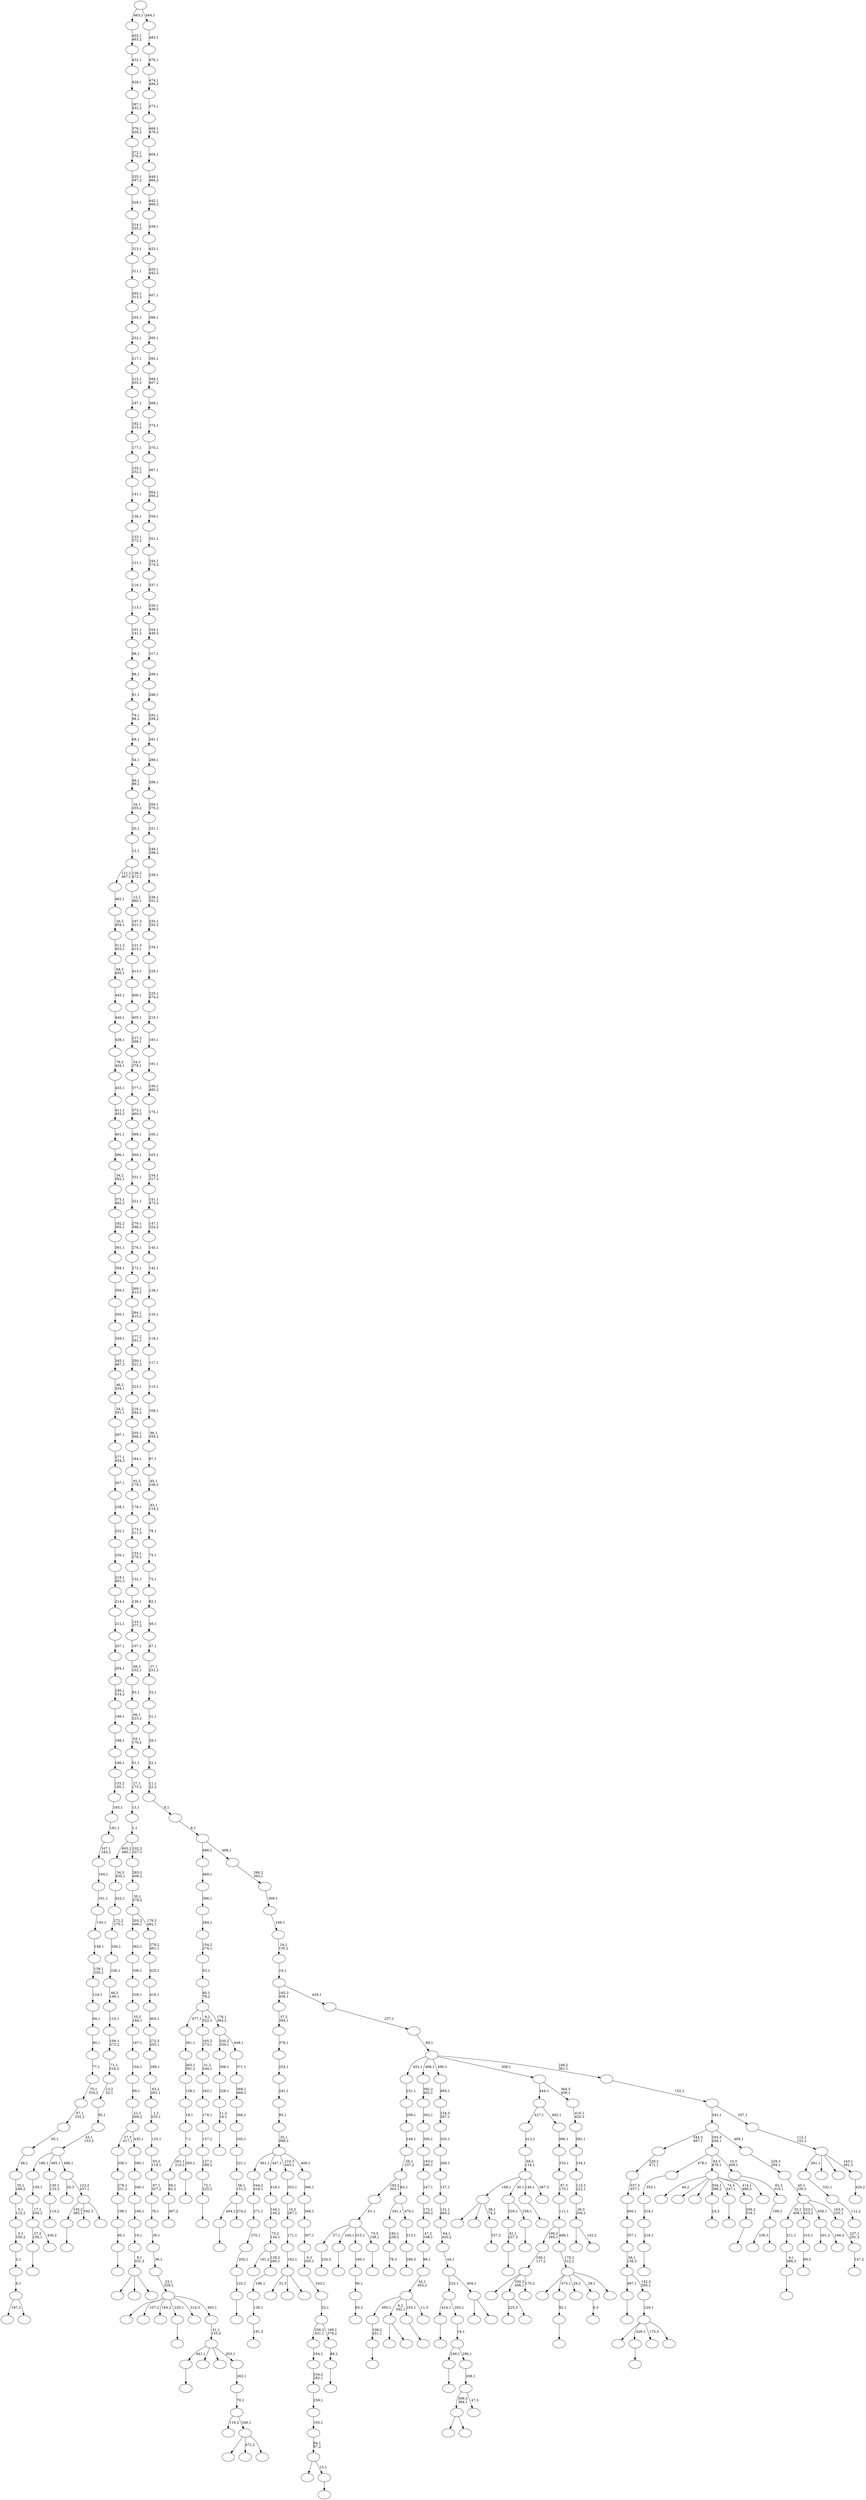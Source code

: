 digraph T {
	600 [label=""]
	599 [label=""]
	598 [label=""]
	597 [label=""]
	596 [label=""]
	595 [label=""]
	594 [label=""]
	593 [label=""]
	592 [label=""]
	591 [label=""]
	590 [label=""]
	589 [label=""]
	588 [label=""]
	587 [label=""]
	586 [label=""]
	585 [label=""]
	584 [label=""]
	583 [label=""]
	582 [label=""]
	581 [label=""]
	580 [label=""]
	579 [label=""]
	578 [label=""]
	577 [label=""]
	576 [label=""]
	575 [label=""]
	574 [label=""]
	573 [label=""]
	572 [label=""]
	571 [label=""]
	570 [label=""]
	569 [label=""]
	568 [label=""]
	567 [label=""]
	566 [label=""]
	565 [label=""]
	564 [label=""]
	563 [label=""]
	562 [label=""]
	561 [label=""]
	560 [label=""]
	559 [label=""]
	558 [label=""]
	557 [label=""]
	556 [label=""]
	555 [label=""]
	554 [label=""]
	553 [label=""]
	552 [label=""]
	551 [label=""]
	550 [label=""]
	549 [label=""]
	548 [label=""]
	547 [label=""]
	546 [label=""]
	545 [label=""]
	544 [label=""]
	543 [label=""]
	542 [label=""]
	541 [label=""]
	540 [label=""]
	539 [label=""]
	538 [label=""]
	537 [label=""]
	536 [label=""]
	535 [label=""]
	534 [label=""]
	533 [label=""]
	532 [label=""]
	531 [label=""]
	530 [label=""]
	529 [label=""]
	528 [label=""]
	527 [label=""]
	526 [label=""]
	525 [label=""]
	524 [label=""]
	523 [label=""]
	522 [label=""]
	521 [label=""]
	520 [label=""]
	519 [label=""]
	518 [label=""]
	517 [label=""]
	516 [label=""]
	515 [label=""]
	514 [label=""]
	513 [label=""]
	512 [label=""]
	511 [label=""]
	510 [label=""]
	509 [label=""]
	508 [label=""]
	507 [label=""]
	506 [label=""]
	505 [label=""]
	504 [label=""]
	503 [label=""]
	502 [label=""]
	501 [label=""]
	500 [label=""]
	499 [label=""]
	498 [label=""]
	497 [label=""]
	496 [label=""]
	495 [label=""]
	494 [label=""]
	493 [label=""]
	492 [label=""]
	491 [label=""]
	490 [label=""]
	489 [label=""]
	488 [label=""]
	487 [label=""]
	486 [label=""]
	485 [label=""]
	484 [label=""]
	483 [label=""]
	482 [label=""]
	481 [label=""]
	480 [label=""]
	479 [label=""]
	478 [label=""]
	477 [label=""]
	476 [label=""]
	475 [label=""]
	474 [label=""]
	473 [label=""]
	472 [label=""]
	471 [label=""]
	470 [label=""]
	469 [label=""]
	468 [label=""]
	467 [label=""]
	466 [label=""]
	465 [label=""]
	464 [label=""]
	463 [label=""]
	462 [label=""]
	461 [label=""]
	460 [label=""]
	459 [label=""]
	458 [label=""]
	457 [label=""]
	456 [label=""]
	455 [label=""]
	454 [label=""]
	453 [label=""]
	452 [label=""]
	451 [label=""]
	450 [label=""]
	449 [label=""]
	448 [label=""]
	447 [label=""]
	446 [label=""]
	445 [label=""]
	444 [label=""]
	443 [label=""]
	442 [label=""]
	441 [label=""]
	440 [label=""]
	439 [label=""]
	438 [label=""]
	437 [label=""]
	436 [label=""]
	435 [label=""]
	434 [label=""]
	433 [label=""]
	432 [label=""]
	431 [label=""]
	430 [label=""]
	429 [label=""]
	428 [label=""]
	427 [label=""]
	426 [label=""]
	425 [label=""]
	424 [label=""]
	423 [label=""]
	422 [label=""]
	421 [label=""]
	420 [label=""]
	419 [label=""]
	418 [label=""]
	417 [label=""]
	416 [label=""]
	415 [label=""]
	414 [label=""]
	413 [label=""]
	412 [label=""]
	411 [label=""]
	410 [label=""]
	409 [label=""]
	408 [label=""]
	407 [label=""]
	406 [label=""]
	405 [label=""]
	404 [label=""]
	403 [label=""]
	402 [label=""]
	401 [label=""]
	400 [label=""]
	399 [label=""]
	398 [label=""]
	397 [label=""]
	396 [label=""]
	395 [label=""]
	394 [label=""]
	393 [label=""]
	392 [label=""]
	391 [label=""]
	390 [label=""]
	389 [label=""]
	388 [label=""]
	387 [label=""]
	386 [label=""]
	385 [label=""]
	384 [label=""]
	383 [label=""]
	382 [label=""]
	381 [label=""]
	380 [label=""]
	379 [label=""]
	378 [label=""]
	377 [label=""]
	376 [label=""]
	375 [label=""]
	374 [label=""]
	373 [label=""]
	372 [label=""]
	371 [label=""]
	370 [label=""]
	369 [label=""]
	368 [label=""]
	367 [label=""]
	366 [label=""]
	365 [label=""]
	364 [label=""]
	363 [label=""]
	362 [label=""]
	361 [label=""]
	360 [label=""]
	359 [label=""]
	358 [label=""]
	357 [label=""]
	356 [label=""]
	355 [label=""]
	354 [label=""]
	353 [label=""]
	352 [label=""]
	351 [label=""]
	350 [label=""]
	349 [label=""]
	348 [label=""]
	347 [label=""]
	346 [label=""]
	345 [label=""]
	344 [label=""]
	343 [label=""]
	342 [label=""]
	341 [label=""]
	340 [label=""]
	339 [label=""]
	338 [label=""]
	337 [label=""]
	336 [label=""]
	335 [label=""]
	334 [label=""]
	333 [label=""]
	332 [label=""]
	331 [label=""]
	330 [label=""]
	329 [label=""]
	328 [label=""]
	327 [label=""]
	326 [label=""]
	325 [label=""]
	324 [label=""]
	323 [label=""]
	322 [label=""]
	321 [label=""]
	320 [label=""]
	319 [label=""]
	318 [label=""]
	317 [label=""]
	316 [label=""]
	315 [label=""]
	314 [label=""]
	313 [label=""]
	312 [label=""]
	311 [label=""]
	310 [label=""]
	309 [label=""]
	308 [label=""]
	307 [label=""]
	306 [label=""]
	305 [label=""]
	304 [label=""]
	303 [label=""]
	302 [label=""]
	301 [label=""]
	300 [label=""]
	299 [label=""]
	298 [label=""]
	297 [label=""]
	296 [label=""]
	295 [label=""]
	294 [label=""]
	293 [label=""]
	292 [label=""]
	291 [label=""]
	290 [label=""]
	289 [label=""]
	288 [label=""]
	287 [label=""]
	286 [label=""]
	285 [label=""]
	284 [label=""]
	283 [label=""]
	282 [label=""]
	281 [label=""]
	280 [label=""]
	279 [label=""]
	278 [label=""]
	277 [label=""]
	276 [label=""]
	275 [label=""]
	274 [label=""]
	273 [label=""]
	272 [label=""]
	271 [label=""]
	270 [label=""]
	269 [label=""]
	268 [label=""]
	267 [label=""]
	266 [label=""]
	265 [label=""]
	264 [label=""]
	263 [label=""]
	262 [label=""]
	261 [label=""]
	260 [label=""]
	259 [label=""]
	258 [label=""]
	257 [label=""]
	256 [label=""]
	255 [label=""]
	254 [label=""]
	253 [label=""]
	252 [label=""]
	251 [label=""]
	250 [label=""]
	249 [label=""]
	248 [label=""]
	247 [label=""]
	246 [label=""]
	245 [label=""]
	244 [label=""]
	243 [label=""]
	242 [label=""]
	241 [label=""]
	240 [label=""]
	239 [label=""]
	238 [label=""]
	237 [label=""]
	236 [label=""]
	235 [label=""]
	234 [label=""]
	233 [label=""]
	232 [label=""]
	231 [label=""]
	230 [label=""]
	229 [label=""]
	228 [label=""]
	227 [label=""]
	226 [label=""]
	225 [label=""]
	224 [label=""]
	223 [label=""]
	222 [label=""]
	221 [label=""]
	220 [label=""]
	219 [label=""]
	218 [label=""]
	217 [label=""]
	216 [label=""]
	215 [label=""]
	214 [label=""]
	213 [label=""]
	212 [label=""]
	211 [label=""]
	210 [label=""]
	209 [label=""]
	208 [label=""]
	207 [label=""]
	206 [label=""]
	205 [label=""]
	204 [label=""]
	203 [label=""]
	202 [label=""]
	201 [label=""]
	200 [label=""]
	199 [label=""]
	198 [label=""]
	197 [label=""]
	196 [label=""]
	195 [label=""]
	194 [label=""]
	193 [label=""]
	192 [label=""]
	191 [label=""]
	190 [label=""]
	189 [label=""]
	188 [label=""]
	187 [label=""]
	186 [label=""]
	185 [label=""]
	184 [label=""]
	183 [label=""]
	182 [label=""]
	181 [label=""]
	180 [label=""]
	179 [label=""]
	178 [label=""]
	177 [label=""]
	176 [label=""]
	175 [label=""]
	174 [label=""]
	173 [label=""]
	172 [label=""]
	171 [label=""]
	170 [label=""]
	169 [label=""]
	168 [label=""]
	167 [label=""]
	166 [label=""]
	165 [label=""]
	164 [label=""]
	163 [label=""]
	162 [label=""]
	161 [label=""]
	160 [label=""]
	159 [label=""]
	158 [label=""]
	157 [label=""]
	156 [label=""]
	155 [label=""]
	154 [label=""]
	153 [label=""]
	152 [label=""]
	151 [label=""]
	150 [label=""]
	149 [label=""]
	148 [label=""]
	147 [label=""]
	146 [label=""]
	145 [label=""]
	144 [label=""]
	143 [label=""]
	142 [label=""]
	141 [label=""]
	140 [label=""]
	139 [label=""]
	138 [label=""]
	137 [label=""]
	136 [label=""]
	135 [label=""]
	134 [label=""]
	133 [label=""]
	132 [label=""]
	131 [label=""]
	130 [label=""]
	129 [label=""]
	128 [label=""]
	127 [label=""]
	126 [label=""]
	125 [label=""]
	124 [label=""]
	123 [label=""]
	122 [label=""]
	121 [label=""]
	120 [label=""]
	119 [label=""]
	118 [label=""]
	117 [label=""]
	116 [label=""]
	115 [label=""]
	114 [label=""]
	113 [label=""]
	112 [label=""]
	111 [label=""]
	110 [label=""]
	109 [label=""]
	108 [label=""]
	107 [label=""]
	106 [label=""]
	105 [label=""]
	104 [label=""]
	103 [label=""]
	102 [label=""]
	101 [label=""]
	100 [label=""]
	99 [label=""]
	98 [label=""]
	97 [label=""]
	96 [label=""]
	95 [label=""]
	94 [label=""]
	93 [label=""]
	92 [label=""]
	91 [label=""]
	90 [label=""]
	89 [label=""]
	88 [label=""]
	87 [label=""]
	86 [label=""]
	85 [label=""]
	84 [label=""]
	83 [label=""]
	82 [label=""]
	81 [label=""]
	80 [label=""]
	79 [label=""]
	78 [label=""]
	77 [label=""]
	76 [label=""]
	75 [label=""]
	74 [label=""]
	73 [label=""]
	72 [label=""]
	71 [label=""]
	70 [label=""]
	69 [label=""]
	68 [label=""]
	67 [label=""]
	66 [label=""]
	65 [label=""]
	64 [label=""]
	63 [label=""]
	62 [label=""]
	61 [label=""]
	60 [label=""]
	59 [label=""]
	58 [label=""]
	57 [label=""]
	56 [label=""]
	55 [label=""]
	54 [label=""]
	53 [label=""]
	52 [label=""]
	51 [label=""]
	50 [label=""]
	49 [label=""]
	48 [label=""]
	47 [label=""]
	46 [label=""]
	45 [label=""]
	44 [label=""]
	43 [label=""]
	42 [label=""]
	41 [label=""]
	40 [label=""]
	39 [label=""]
	38 [label=""]
	37 [label=""]
	36 [label=""]
	35 [label=""]
	34 [label=""]
	33 [label=""]
	32 [label=""]
	31 [label=""]
	30 [label=""]
	29 [label=""]
	28 [label=""]
	27 [label=""]
	26 [label=""]
	25 [label=""]
	24 [label=""]
	23 [label=""]
	22 [label=""]
	21 [label=""]
	20 [label=""]
	19 [label=""]
	18 [label=""]
	17 [label=""]
	16 [label=""]
	15 [label=""]
	14 [label=""]
	13 [label=""]
	12 [label=""]
	11 [label=""]
	10 [label=""]
	9 [label=""]
	8 [label=""]
	7 [label=""]
	6 [label=""]
	5 [label=""]
	4 [label=""]
	3 [label=""]
	2 [label=""]
	1 [label=""]
	0 [label=""]
	599 -> 600 [label=""]
	596 -> 597 [label="234,3"]
	594 -> 595 [label=""]
	592 -> 593 [label=""]
	591 -> 592 [label="60,1"]
	590 -> 591 [label="198,1"]
	589 -> 590 [label="278,1\n331,2"]
	588 -> 589 [label="338,1"]
	584 -> 599 [label="27,2\n156,1"]
	584 -> 585 [label="430,2"]
	583 -> 584 [label="17,1\n256,2"]
	582 -> 583 [label="159,1"]
	580 -> 581 [label="110,2"]
	579 -> 580 [label="130,1\n133,3"]
	576 -> 577 [label="78,3"]
	575 -> 576 [label="192,1\n239,2"]
	567 -> 568 [label="83,2"]
	566 -> 567 [label="90,1"]
	565 -> 566 [label="160,1"]
	563 -> 564 [label=""]
	562 -> 563 [label="4,1\n388,3"]
	561 -> 562 [label="211,1"]
	559 -> 560 [label="367,2"]
	558 -> 559 [label="59,1\n62,2"]
	556 -> 557 [label=""]
	555 -> 558 [label="201,1\n210,2"]
	555 -> 556 [label="293,1"]
	554 -> 555 [label="7,1"]
	553 -> 554 [label="18,1"]
	552 -> 553 [label="128,1"]
	551 -> 552 [label="263,1\n391,2"]
	550 -> 551 [label="391,1"]
	548 -> 549 [label=""]
	547 -> 548 [label="81,1\n237,3"]
	545 -> 546 [label=""]
	542 -> 543 [label=""]
	539 -> 540 [label=""]
	538 -> 539 [label="218,1"]
	537 -> 538 [label="318,1"]
	536 -> 537 [label="353,1"]
	532 -> 533 [label=""]
	530 -> 586 [label="197,2"]
	530 -> 531 [label=""]
	529 -> 530 [label="0,1"]
	528 -> 529 [label="2,1"]
	527 -> 528 [label="3,1\n150,2"]
	526 -> 527 [label="5,1\n113,2"]
	525 -> 526 [label="35,1\n189,2"]
	524 -> 525 [label="48,1"]
	523 -> 524 [label="65,1"]
	522 -> 523 [label="67,1\n232,2"]
	521 -> 522 [label="75,1\n334,2"]
	520 -> 521 [label="77,1"]
	519 -> 520 [label="80,1"]
	518 -> 519 [label="94,1"]
	517 -> 518 [label="124,1"]
	516 -> 517 [label="139,1\n226,2"]
	515 -> 516 [label="148,1"]
	514 -> 515 [label="150,1"]
	513 -> 514 [label="161,1"]
	512 -> 513 [label="164,1"]
	511 -> 512 [label="167,1\n183,2"]
	510 -> 511 [label="181,1"]
	509 -> 510 [label="183,1"]
	508 -> 509 [label="133,2\n185,1"]
	507 -> 508 [label="186,1"]
	506 -> 507 [label="188,1"]
	505 -> 506 [label="189,1"]
	504 -> 505 [label="195,1\n314,2"]
	503 -> 504 [label="204,1"]
	502 -> 503 [label="207,1"]
	501 -> 502 [label="212,1"]
	500 -> 501 [label="214,1"]
	499 -> 500 [label="219,1\n401,2"]
	498 -> 499 [label="226,1"]
	497 -> 498 [label="232,1"]
	496 -> 497 [label="238,1"]
	495 -> 496 [label="267,1"]
	494 -> 495 [label="277,1\n454,2"]
	493 -> 494 [label="287,1"]
	492 -> 493 [label="54,2\n301,1"]
	491 -> 492 [label="46,2\n334,1"]
	490 -> 491 [label="345,1\n467,2"]
	489 -> 490 [label="349,1"]
	488 -> 489 [label="350,1"]
	487 -> 488 [label="356,1"]
	486 -> 487 [label="358,1"]
	485 -> 486 [label="361,1"]
	484 -> 485 [label="182,2\n365,1"]
	483 -> 484 [label="375,1\n462,2"]
	482 -> 483 [label="34,2\n382,1"]
	481 -> 482 [label="396,1"]
	480 -> 481 [label="401,1"]
	479 -> 480 [label="411,1\n453,2"]
	478 -> 479 [label="433,1"]
	477 -> 478 [label="79,2\n434,1"]
	476 -> 477 [label="438,1"]
	475 -> 476 [label="440,1"]
	474 -> 475 [label="445,1"]
	473 -> 474 [label="68,2\n450,1"]
	472 -> 473 [label="311,2\n453,1"]
	471 -> 472 [label="20,2\n454,1"]
	470 -> 471 [label="462,1"]
	468 -> 469 [label=""]
	467 -> 468 [label="108,2\n451,1"]
	464 -> 465 [label=""]
	463 -> 464 [label="92,1"]
	459 -> 534 [label=""]
	459 -> 460 [label=""]
	457 -> 458 [label=""]
	453 -> 454 [label=""]
	452 -> 453 [label="11,2\n16,1"]
	451 -> 452 [label="228,1"]
	450 -> 451 [label="306,1"]
	446 -> 598 [label=""]
	446 -> 447 [label=""]
	444 -> 445 [label=""]
	442 -> 443 [label="112,2"]
	441 -> 442 [label="332,1"]
	439 -> 440 [label="337,2"]
	438 -> 541 [label=""]
	438 -> 449 [label=""]
	438 -> 439 [label="38,1\n74,2"]
	436 -> 437 [label=""]
	435 -> 436 [label="72,1\n225,2"]
	434 -> 435 [label="127,1\n289,2"]
	433 -> 434 [label="157,1"]
	432 -> 433 [label="174,1"]
	431 -> 432 [label="242,1"]
	430 -> 431 [label="31,2\n244,1"]
	429 -> 430 [label="165,2\n273,1"]
	427 -> 428 [label="69,3"]
	426 -> 427 [label="310,1"]
	423 -> 424 [label=""]
	422 -> 596 [label="57,1"]
	422 -> 594 [label="240,1"]
	422 -> 565 [label="315,1"]
	422 -> 423 [label="73,3\n158,1"]
	421 -> 422 [label="61,1"]
	418 -> 419 [label=""]
	417 -> 547 [label="329,1"]
	417 -> 418 [label="258,1"]
	415 -> 416 [label=""]
	414 -> 415 [label="122,1"]
	413 -> 414 [label="202,1"]
	412 -> 413 [label="270,1"]
	411 -> 412 [label="271,1"]
	410 -> 411 [label="344,2\n418,1"]
	407 -> 532 [label="494,1"]
	407 -> 408 [label="274,2"]
	406 -> 407 [label="56,1\n151,2"]
	405 -> 406 [label="221,1"]
	404 -> 405 [label="245,1"]
	403 -> 404 [label="266,1"]
	402 -> 403 [label="369,1\n469,2"]
	401 -> 402 [label="371,1"]
	400 -> 450 [label="330,2\n339,1"]
	400 -> 401 [label="448,1"]
	399 -> 550 [label="477,1"]
	399 -> 429 [label="9,2\n322,1"]
	399 -> 400 [label="178,1\n364,2"]
	398 -> 399 [label="40,1\n78,2"]
	397 -> 398 [label="53,1"]
	396 -> 397 [label="154,2\n274,1"]
	395 -> 396 [label="284,1"]
	394 -> 395 [label="366,1"]
	393 -> 394 [label="469,1"]
	391 -> 392 [label="24,2"]
	389 -> 390 [label=""]
	387 -> 388 [label=""]
	386 -> 572 [label=""]
	386 -> 387 [label="15,1"]
	385 -> 386 [label="84,1\n87,2"]
	384 -> 385 [label="105,1"]
	383 -> 384 [label="259,1"]
	382 -> 383 [label="234,2\n282,1"]
	381 -> 382 [label="354,1"]
	379 -> 380 [label=""]
	376 -> 377 [label=""]
	374 -> 375 [label=""]
	373 -> 374 [label="206,2\n316,1"]
	371 -> 372 [label=""]
	368 -> 369 [label=""]
	365 -> 366 [label=""]
	363 -> 364 [label="191,3"]
	362 -> 363 [label="129,1"]
	361 -> 362 [label="196,1"]
	360 -> 570 [label="191,2"]
	360 -> 361 [label="138,2\n280,1"]
	359 -> 360 [label="73,2\n134,1"]
	358 -> 359 [label="144,1\n145,2"]
	357 -> 358 [label="419,1"]
	353 -> 587 [label=""]
	353 -> 409 [label=""]
	353 -> 354 [label=""]
	352 -> 353 [label="8,1\n331,3"]
	351 -> 352 [label="19,1"]
	350 -> 351 [label="166,1"]
	349 -> 350 [label="340,1"]
	348 -> 349 [label="380,1"]
	347 -> 588 [label="27,3\n417,1"]
	347 -> 348 [label="435,1"]
	346 -> 347 [label="21,1\n269,2"]
	345 -> 346 [label="89,1"]
	344 -> 345 [label="104,1"]
	343 -> 344 [label="187,1"]
	342 -> 343 [label="55,2\n194,1"]
	341 -> 342 [label="326,1"]
	340 -> 341 [label="336,1"]
	339 -> 340 [label="362,1"]
	336 -> 438 [label="168,1"]
	336 -> 417 [label="30,1"]
	336 -> 389 [label="140,1"]
	336 -> 337 [label="367,3"]
	335 -> 336 [label="69,2\n114,1"]
	334 -> 335 [label="412,1"]
	332 -> 573 [label="49,2"]
	332 -> 448 [label=""]
	332 -> 425 [label=""]
	332 -> 391 [label="304,1\n388,2"]
	332 -> 379 [label="74,3\n347,1"]
	332 -> 373 [label="414,1\n488,2"]
	332 -> 333 [label=""]
	330 -> 355 [label="225,3"]
	330 -> 331 [label=""]
	328 -> 461 [label=""]
	328 -> 330 [label="330,3\n446,1"]
	328 -> 329 [label="170,2"]
	327 -> 328 [label="100,1\n117,2"]
	325 -> 574 [label=""]
	325 -> 444 [label="426,1"]
	325 -> 338 [label="175,3"]
	325 -> 326 [label=""]
	324 -> 325 [label="120,1"]
	323 -> 371 [label="497,1"]
	323 -> 324 [label="142,3\n295,1"]
	322 -> 323 [label="58,1\n138,3"]
	321 -> 322 [label="357,1"]
	320 -> 321 [label="400,1"]
	319 -> 320 [label="337,3\n457,1"]
	318 -> 319 [label="229,2\n471,1"]
	314 -> 315 [label="289,3"]
	313 -> 314 [label="213,1"]
	312 -> 575 [label="341,1"]
	312 -> 313 [label="470,1"]
	311 -> 421 [label="193,2\n363,1"]
	311 -> 312 [label="82,1"]
	310 -> 311 [label="26,1\n237,2"]
	309 -> 310 [label="149,1"]
	308 -> 309 [label="209,1"]
	307 -> 308 [label="231,1"]
	305 -> 462 [label="236,3"]
	305 -> 306 [label=""]
	304 -> 305 [label="199,1"]
	303 -> 304 [label="62,3\n319,1"]
	302 -> 536 [label="478,1"]
	302 -> 332 [label="83,3\n479,1"]
	302 -> 303 [label="10,3\n409,1"]
	299 -> 467 [label="495,1"]
	299 -> 446 [label="6,2\n342,1"]
	299 -> 376 [label="103,1"]
	299 -> 300 [label="11,3"]
	298 -> 299 [label="42,1\n402,2"]
	297 -> 298 [label="88,1"]
	296 -> 297 [label="47,2\n108,1"]
	295 -> 296 [label="172,1\n309,2"]
	294 -> 295 [label="247,1"]
	293 -> 294 [label="163,2\n290,1"]
	292 -> 293 [label="300,1"]
	291 -> 292 [label="302,1"]
	290 -> 291 [label="392,2\n402,1"]
	288 -> 578 [label="291,2"]
	288 -> 289 [label="246,2"]
	284 -> 285 [label="6,3"]
	281 -> 420 [label="31,3"]
	281 -> 317 [label=""]
	281 -> 282 [label=""]
	280 -> 281 [label="162,1"]
	279 -> 280 [label="171,1"]
	278 -> 279 [label="10,2\n297,1"]
	277 -> 278 [label="352,1"]
	274 -> 457 [label="155,2\n385,1"]
	274 -> 301 [label="182,3"]
	274 -> 275 [label=""]
	273 -> 378 [label="20,3"]
	273 -> 274 [label="123,2\n437,1"]
	272 -> 582 [label="180,1"]
	272 -> 579 [label="485,1"]
	272 -> 273 [label="498,1"]
	271 -> 272 [label="43,1\n153,2"]
	270 -> 271 [label="50,1"]
	269 -> 270 [label="13,2\n52,1"]
	268 -> 269 [label="71,1\n216,2"]
	267 -> 268 [label="109,1\n373,2"]
	266 -> 267 [label="110,1"]
	265 -> 266 [label="46,3\n146,1"]
	264 -> 265 [label="230,1"]
	263 -> 264 [label="256,1"]
	262 -> 263 [label="272,2\n275,1"]
	261 -> 262 [label="422,1"]
	260 -> 261 [label="34,3\n430,1"]
	258 -> 535 [label=""]
	258 -> 356 [label="472,2"]
	258 -> 259 [label=""]
	257 -> 367 [label="116,2"]
	257 -> 258 [label="346,1"]
	256 -> 257 [label="70,1"]
	255 -> 256 [label="262,1"]
	254 -> 545 [label="441,1"]
	254 -> 455 [label=""]
	254 -> 286 [label=""]
	254 -> 255 [label="303,1"]
	253 -> 254 [label="41,1\n155,3"]
	252 -> 544 [label=""]
	252 -> 466 [label="107,2"]
	252 -> 370 [label="184,2"]
	252 -> 365 [label="220,1"]
	252 -> 283 [label="314,3"]
	252 -> 253 [label="493,1"]
	251 -> 252 [label="23,1\n328,2"]
	250 -> 251 [label="36,1"]
	249 -> 250 [label="39,1"]
	248 -> 249 [label="76,1"]
	247 -> 248 [label="97,1\n327,2"]
	246 -> 247 [label="93,2\n119,1"]
	245 -> 246 [label="125,1"]
	244 -> 245 [label="1,2\n233,1"]
	243 -> 244 [label="63,2\n281,1"]
	242 -> 243 [label="288,1"]
	241 -> 242 [label="272,3\n355,1"]
	240 -> 241 [label="403,1"]
	239 -> 240 [label="416,1"]
	238 -> 239 [label="425,1"]
	237 -> 238 [label="279,2\n481,1"]
	236 -> 339 [label="205,2\n496,1"]
	236 -> 237 [label="179,2\n482,1"]
	235 -> 236 [label="55,1\n379,2"]
	234 -> 235 [label="283,1\n406,2"]
	233 -> 260 [label="405,2\n480,1"]
	233 -> 234 [label="102,2\n327,1"]
	232 -> 233 [label="1,1"]
	231 -> 232 [label="13,1"]
	230 -> 231 [label="27,1\n173,2"]
	229 -> 230 [label="51,1"]
	228 -> 229 [label="63,1\n176,2"]
	227 -> 228 [label="66,1\n223,2"]
	226 -> 227 [label="93,1"]
	225 -> 226 [label="68,3\n102,1"]
	224 -> 225 [label="107,1"]
	223 -> 224 [label="123,1\n377,2"]
	222 -> 223 [label="126,1"]
	221 -> 222 [label="132,1"]
	220 -> 221 [label="153,1\n276,2"]
	219 -> 220 [label="173,1\n311,3"]
	218 -> 219 [label="176,1"]
	217 -> 218 [label="91,2\n179,1"]
	216 -> 217 [label="184,1"]
	215 -> 216 [label="205,1\n368,2"]
	214 -> 215 [label="216,1\n264,2"]
	213 -> 214 [label="223,1"]
	212 -> 213 [label="250,1\n321,2"]
	211 -> 212 [label="177,2\n261,1"]
	210 -> 211 [label="264,1\n415,2"]
	209 -> 210 [label="269,1\n413,2"]
	208 -> 209 [label="272,1"]
	207 -> 208 [label="276,1"]
	206 -> 207 [label="279,1\n398,2"]
	205 -> 206 [label="321,1"]
	204 -> 205 [label="331,1"]
	203 -> 204 [label="360,1"]
	202 -> 203 [label="368,1"]
	201 -> 202 [label="373,1\n460,2"]
	200 -> 201 [label="377,1"]
	199 -> 200 [label="54,3\n379,1"]
	198 -> 199 [label="217,2\n398,1"]
	197 -> 198 [label="405,1"]
	196 -> 197 [label="406,1"]
	195 -> 196 [label="413,1"]
	194 -> 195 [label="121,3\n415,1"]
	193 -> 194 [label="197,3\n421,1"]
	192 -> 193 [label="12,2\n460,1"]
	191 -> 470 [label="121,2\n467,1"]
	191 -> 192 [label="136,2\n472,1"]
	190 -> 191 [label="12,1"]
	189 -> 190 [label="20,1"]
	188 -> 189 [label="34,1\n255,2"]
	187 -> 188 [label="46,1\n99,2"]
	186 -> 187 [label="54,1"]
	185 -> 186 [label="68,1"]
	184 -> 185 [label="79,1\n98,2"]
	183 -> 184 [label="91,1"]
	182 -> 183 [label="98,1"]
	181 -> 182 [label="99,1"]
	180 -> 181 [label="101,1\n141,2"]
	179 -> 180 [label="113,1"]
	178 -> 179 [label="116,1"]
	177 -> 178 [label="121,1"]
	176 -> 177 [label="133,1\n372,2"]
	175 -> 176 [label="136,1"]
	174 -> 175 [label="141,1"]
	173 -> 174 [label="155,1\n252,2"]
	172 -> 173 [label="177,1"]
	171 -> 172 [label="182,1\n215,2"]
	170 -> 171 [label="197,1"]
	169 -> 170 [label="215,1\n455,2"]
	168 -> 169 [label="217,1"]
	167 -> 168 [label="252,1"]
	166 -> 167 [label="255,1"]
	165 -> 166 [label="265,1\n313,2"]
	164 -> 165 [label="311,1"]
	163 -> 164 [label="313,1"]
	162 -> 163 [label="314,1\n335,2"]
	161 -> 162 [label="328,1"]
	160 -> 161 [label="335,1\n397,2"]
	159 -> 160 [label="372,1\n376,2"]
	158 -> 159 [label="376,1\n428,2"]
	157 -> 158 [label="397,1\n432,2"]
	156 -> 157 [label="428,1"]
	155 -> 156 [label="432,1"]
	154 -> 155 [label="455,1\n463,2"]
	152 -> 459 [label="309,3\n384,1"]
	152 -> 153 [label="47,3"]
	151 -> 152 [label="208,1"]
	150 -> 368 [label="248,1"]
	150 -> 151 [label="296,1"]
	149 -> 150 [label="14,1"]
	148 -> 542 [label="424,1"]
	148 -> 149 [label="203,1"]
	146 -> 569 [label=""]
	146 -> 463 [label="475,1"]
	146 -> 456 [label="29,2"]
	146 -> 284 [label="28,1"]
	146 -> 147 [label=""]
	145 -> 146 [label="175,2\n312,1"]
	144 -> 327 [label="190,2\n285,1"]
	144 -> 145 [label="489,1"]
	143 -> 144 [label="111,1"]
	142 -> 143 [label="87,3\n170,1"]
	141 -> 142 [label="333,1"]
	140 -> 141 [label="390,1"]
	139 -> 334 [label="427,1"]
	139 -> 140 [label="492,1"]
	137 -> 138 [label=""]
	136 -> 137 [label="86,1"]
	135 -> 381 [label="236,2\n431,1"]
	135 -> 136 [label="169,1\n378,2"]
	134 -> 135 [label="32,1"]
	133 -> 134 [label="243,1"]
	132 -> 133 [label="9,3\n305,1"]
	131 -> 132 [label="307,1"]
	130 -> 131 [label="348,1"]
	129 -> 130 [label="386,1"]
	128 -> 410 [label="461,1"]
	128 -> 357 [label="447,1"]
	128 -> 277 [label="210,3\n443,1"]
	128 -> 129 [label="408,1"]
	127 -> 128 [label="25,1\n399,2"]
	126 -> 127 [label="95,1"]
	125 -> 126 [label="241,1"]
	124 -> 125 [label="253,1"]
	123 -> 124 [label="378,1"]
	122 -> 123 [label="37,2\n394,1"]
	120 -> 121 [label="147,2"]
	119 -> 120 [label="227,1\n291,3"]
	118 -> 561 [label="33,2\n458,1"]
	118 -> 426 [label="323,1\n423,2"]
	118 -> 288 [label="456,1"]
	118 -> 119 [label="163,3\n325,1"]
	117 -> 118 [label="45,1\n239,3"]
	116 -> 117 [label="229,3\n294,1"]
	115 -> 318 [label="344,3\n487,1"]
	115 -> 302 [label="193,3\n206,1"]
	115 -> 116 [label="499,1"]
	113 -> 571 [label=""]
	113 -> 114 [label=""]
	112 -> 148 [label="224,1"]
	112 -> 113 [label="404,1"]
	111 -> 112 [label="44,1"]
	110 -> 111 [label="64,1\n420,2"]
	109 -> 110 [label="131,1\n465,2"]
	108 -> 109 [label="137,1"]
	107 -> 108 [label="268,1"]
	106 -> 107 [label="320,1"]
	105 -> 106 [label="154,3\n387,1"]
	104 -> 105 [label="465,1"]
	102 -> 276 [label=""]
	102 -> 103 [label="142,2"]
	101 -> 102 [label="29,3\n200,1"]
	100 -> 101 [label="115,2\n222,1"]
	99 -> 100 [label="254,1"]
	98 -> 99 [label="383,1"]
	97 -> 98 [label="410,1\n420,3"]
	96 -> 139 [label="444,1"]
	96 -> 97 [label="364,3\n459,1"]
	94 -> 95 [label="429,2"]
	93 -> 441 [label="491,1"]
	93 -> 316 [label=""]
	93 -> 287 [label=""]
	93 -> 94 [label="143,1\n381,2"]
	92 -> 93 [label="112,1\n152,2"]
	91 -> 115 [label="343,1"]
	91 -> 92 [label="257,1"]
	90 -> 91 [label="152,1"]
	89 -> 307 [label="452,1"]
	89 -> 290 [label="468,1"]
	89 -> 104 [label="490,1"]
	89 -> 96 [label="308,1"]
	89 -> 90 [label="249,2\n381,1"]
	88 -> 89 [label="69,1"]
	87 -> 88 [label="237,1"]
	86 -> 122 [label="165,3\n436,1"]
	86 -> 87 [label="429,1"]
	85 -> 86 [label="10,1"]
	84 -> 85 [label="24,1\n135,2"]
	83 -> 84 [label="246,1"]
	82 -> 83 [label="309,1"]
	81 -> 82 [label="286,2\n393,1"]
	80 -> 393 [label="486,1"]
	80 -> 81 [label="488,1"]
	79 -> 80 [label="6,1"]
	78 -> 79 [label="9,1"]
	77 -> 78 [label="11,1\n22,2"]
	76 -> 77 [label="22,1"]
	75 -> 76 [label="29,1"]
	74 -> 75 [label="31,1"]
	73 -> 74 [label="33,1"]
	72 -> 73 [label="37,1\n251,2"]
	71 -> 72 [label="47,1"]
	70 -> 71 [label="49,1"]
	69 -> 70 [label="62,1"]
	68 -> 69 [label="73,1"]
	67 -> 68 [label="74,1"]
	66 -> 67 [label="78,1"]
	65 -> 66 [label="83,1\n118,2"]
	64 -> 65 [label="85,1\n106,2"]
	63 -> 64 [label="87,1"]
	62 -> 63 [label="96,1\n359,2"]
	61 -> 62 [label="106,1"]
	60 -> 61 [label="115,1"]
	59 -> 60 [label="117,1"]
	58 -> 59 [label="118,1"]
	57 -> 58 [label="135,1"]
	56 -> 57 [label="138,1"]
	55 -> 56 [label="142,1"]
	54 -> 55 [label="145,1"]
	53 -> 54 [label="147,1\n324,2"]
	52 -> 53 [label="151,1\n473,2"]
	51 -> 52 [label="154,1\n317,2"]
	50 -> 51 [label="163,1"]
	49 -> 50 [label="165,1"]
	48 -> 49 [label="175,1"]
	47 -> 48 [label="190,1\n483,2"]
	46 -> 47 [label="191,1"]
	45 -> 46 [label="193,1"]
	44 -> 45 [label="210,1"]
	43 -> 44 [label="225,1\n474,2"]
	42 -> 43 [label="229,1"]
	41 -> 42 [label="234,1"]
	40 -> 41 [label="235,1\n292,2"]
	39 -> 40 [label="236,1\n351,2"]
	38 -> 39 [label="239,1"]
	37 -> 38 [label="249,1\n298,2"]
	36 -> 37 [label="251,1"]
	35 -> 36 [label="260,1\n370,2"]
	34 -> 35 [label="286,1"]
	33 -> 34 [label="289,1"]
	32 -> 33 [label="291,1"]
	31 -> 32 [label="292,1\n299,2"]
	30 -> 31 [label="298,1"]
	29 -> 30 [label="299,1"]
	28 -> 29 [label="317,1"]
	27 -> 28 [label="324,1\n449,2"]
	26 -> 27 [label="330,1\n439,2"]
	25 -> 26 [label="337,1"]
	24 -> 25 [label="344,1\n374,2"]
	23 -> 24 [label="351,1"]
	22 -> 23 [label="359,1"]
	21 -> 22 [label="364,1\n395,2"]
	20 -> 21 [label="367,1"]
	19 -> 20 [label="370,1"]
	18 -> 19 [label="374,1"]
	17 -> 18 [label="388,1"]
	16 -> 17 [label="389,1\n407,2"]
	15 -> 16 [label="392,1"]
	14 -> 15 [label="395,1"]
	13 -> 14 [label="399,1"]
	12 -> 13 [label="407,1"]
	11 -> 12 [label="420,1\n442,2"]
	10 -> 11 [label="423,1"]
	9 -> 10 [label="439,1"]
	8 -> 9 [label="442,1\n466,2"]
	7 -> 8 [label="449,1\n464,2"]
	6 -> 7 [label="464,1"]
	5 -> 6 [label="466,1\n476,2"]
	4 -> 5 [label="473,1"]
	3 -> 4 [label="474,1\n484,2"]
	2 -> 3 [label="476,1"]
	1 -> 2 [label="483,1"]
	0 -> 154 [label="463,1"]
	0 -> 1 [label="484,1"]
}
